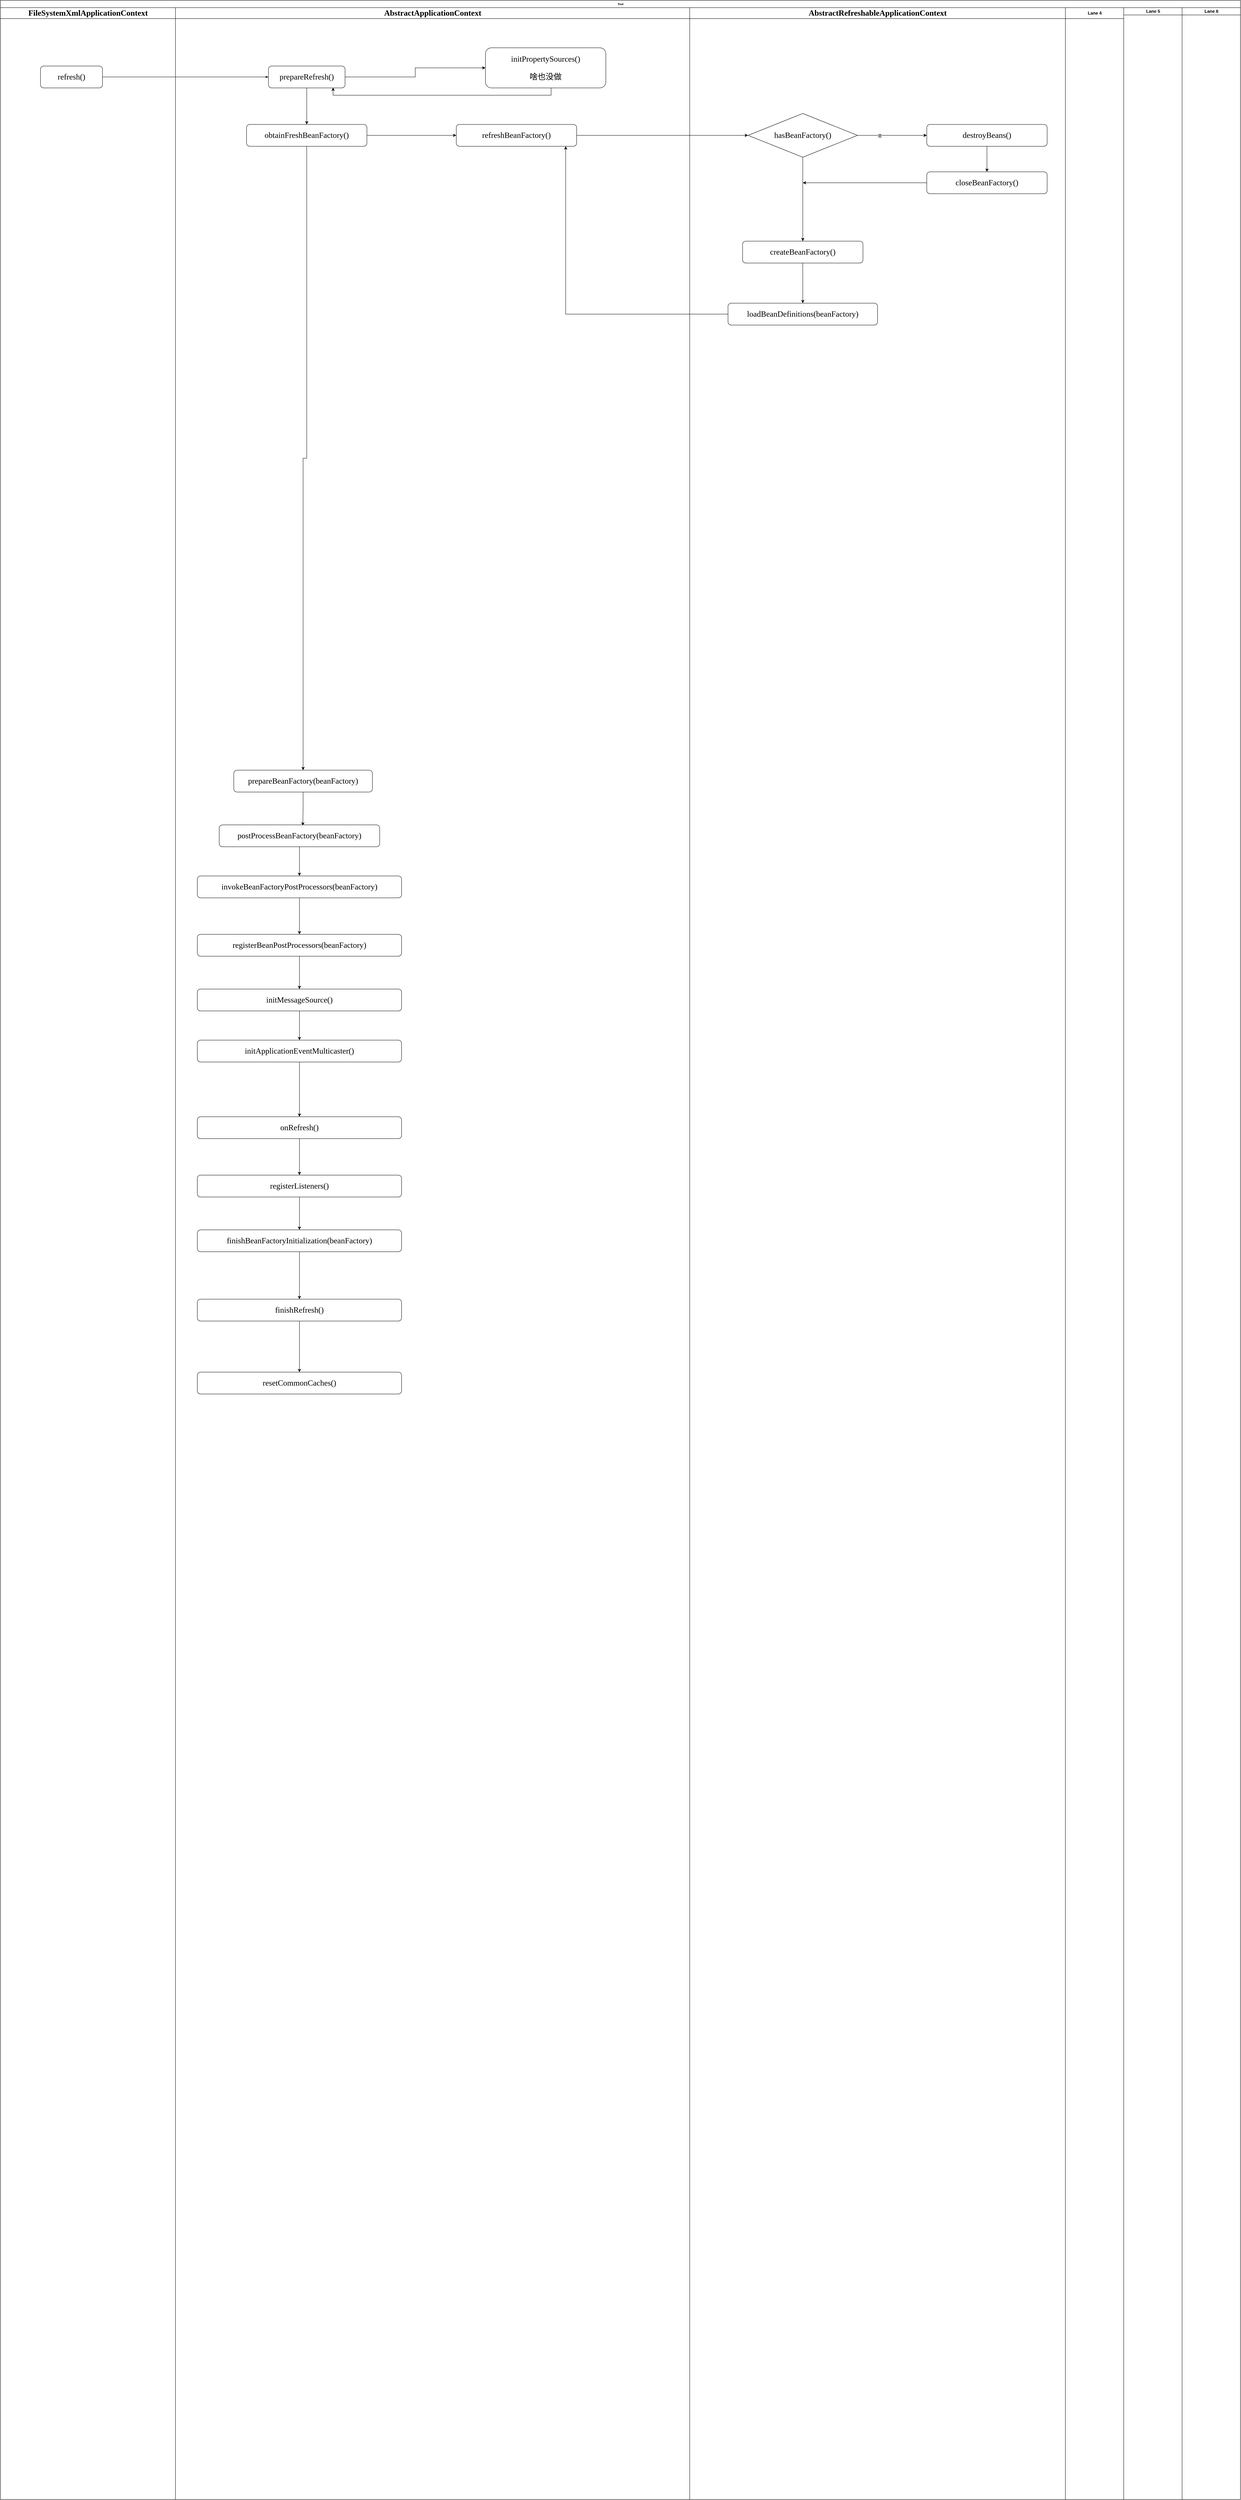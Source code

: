 <mxfile version="19.0.0" type="github">
  <diagram name="Page-1" id="74e2e168-ea6b-b213-b513-2b3c1d86103e">
    <mxGraphModel dx="1272" dy="1501" grid="1" gridSize="10" guides="1" tooltips="1" connect="1" arrows="1" fold="1" page="1" pageScale="1" pageWidth="1100" pageHeight="850" background="none" math="0" shadow="0">
      <root>
        <mxCell id="0" />
        <mxCell id="1" parent="0" />
        <mxCell id="77e6c97f196da883-1" value="Pool" style="swimlane;html=1;childLayout=stackLayout;startSize=20;rounded=0;shadow=0;labelBackgroundColor=none;strokeWidth=1;fontFamily=Verdana;fontSize=8;align=center;" parent="1" vertex="1">
          <mxGeometry x="70" y="-90" width="3400" height="6850" as="geometry" />
        </mxCell>
        <mxCell id="77e6c97f196da883-2" value="&lt;pre style=&quot;background-color: rgb(255, 255, 255); font-family: Consolas; font-size: 16.5pt;&quot;&gt;FileSystemXmlApplicationContext&lt;/pre&gt;" style="swimlane;html=1;startSize=30;" parent="77e6c97f196da883-1" vertex="1">
          <mxGeometry y="20" width="480" height="6830" as="geometry" />
        </mxCell>
        <mxCell id="77e6c97f196da883-8" value="&lt;pre style=&quot;background-color: rgb(255, 255, 255); font-family: Consolas; font-size: 16.5pt;&quot;&gt;refresh()&lt;/pre&gt;" style="rounded=1;whiteSpace=wrap;html=1;shadow=0;labelBackgroundColor=none;strokeWidth=1;fontFamily=Verdana;fontSize=8;align=center;" parent="77e6c97f196da883-2" vertex="1">
          <mxGeometry x="110" y="160" width="170" height="60" as="geometry" />
        </mxCell>
        <mxCell id="77e6c97f196da883-26" style="edgeStyle=orthogonalEdgeStyle;rounded=1;html=1;labelBackgroundColor=none;startArrow=none;startFill=0;startSize=5;endArrow=classicThin;endFill=1;endSize=5;jettySize=auto;orthogonalLoop=1;strokeWidth=1;fontFamily=Verdana;fontSize=8;entryX=0;entryY=0.5;entryDx=0;entryDy=0;" parent="77e6c97f196da883-1" source="77e6c97f196da883-8" target="O03f3KoqR2Wf6FTzpScs-3" edge="1">
          <mxGeometry relative="1" as="geometry">
            <mxPoint x="765" y="115" as="targetPoint" />
          </mxGeometry>
        </mxCell>
        <mxCell id="77e6c97f196da883-39" style="edgeStyle=orthogonalEdgeStyle;rounded=1;html=1;labelBackgroundColor=none;startArrow=none;startFill=0;startSize=5;endArrow=classicThin;endFill=1;endSize=5;jettySize=auto;orthogonalLoop=1;strokeWidth=1;fontFamily=Verdana;fontSize=8" parent="77e6c97f196da883-1" target="77e6c97f196da883-23" edge="1">
          <mxGeometry relative="1" as="geometry">
            <mxPoint x="1170" y="690" as="sourcePoint" />
          </mxGeometry>
        </mxCell>
        <mxCell id="77e6c97f196da883-40" style="edgeStyle=orthogonalEdgeStyle;rounded=1;html=1;labelBackgroundColor=none;startArrow=none;startFill=0;startSize=5;endArrow=classicThin;endFill=1;endSize=5;jettySize=auto;orthogonalLoop=1;strokeWidth=1;fontFamily=Verdana;fontSize=8" parent="77e6c97f196da883-1" target="77e6c97f196da883-24" edge="1">
          <mxGeometry relative="1" as="geometry">
            <mxPoint x="1340" y="690" as="sourcePoint" />
          </mxGeometry>
        </mxCell>
        <mxCell id="107ba76e4e335f99-3" style="edgeStyle=orthogonalEdgeStyle;rounded=1;html=1;labelBackgroundColor=none;startArrow=none;startFill=0;startSize=5;endArrow=classicThin;endFill=1;endSize=5;jettySize=auto;orthogonalLoop=1;strokeColor=#000000;strokeWidth=1;fontFamily=Verdana;fontSize=8;fontColor=#000000;" parent="77e6c97f196da883-1" source="77e6c97f196da883-22" edge="1">
          <mxGeometry relative="1" as="geometry">
            <mxPoint x="1180" y="610" as="targetPoint" />
          </mxGeometry>
        </mxCell>
        <mxCell id="77e6c97f196da883-3" value="&lt;pre style=&quot;background-color: rgb(255, 255, 255); font-family: Consolas; font-size: 16.5pt;&quot;&gt;AbstractApplicationContext&lt;/pre&gt;" style="swimlane;html=1;startSize=30;" parent="77e6c97f196da883-1" vertex="1">
          <mxGeometry x="480" y="20" width="1410" height="6830" as="geometry" />
        </mxCell>
        <mxCell id="O03f3KoqR2Wf6FTzpScs-29" style="edgeStyle=orthogonalEdgeStyle;rounded=0;orthogonalLoop=1;jettySize=auto;html=1;" edge="1" parent="77e6c97f196da883-3" source="O03f3KoqR2Wf6FTzpScs-3" target="O03f3KoqR2Wf6FTzpScs-24">
          <mxGeometry relative="1" as="geometry" />
        </mxCell>
        <mxCell id="O03f3KoqR2Wf6FTzpScs-57" style="edgeStyle=orthogonalEdgeStyle;rounded=0;orthogonalLoop=1;jettySize=auto;html=1;entryX=0;entryY=0.5;entryDx=0;entryDy=0;" edge="1" parent="77e6c97f196da883-3" source="O03f3KoqR2Wf6FTzpScs-3" target="O03f3KoqR2Wf6FTzpScs-49">
          <mxGeometry relative="1" as="geometry" />
        </mxCell>
        <mxCell id="O03f3KoqR2Wf6FTzpScs-3" value="&lt;pre style=&quot;background-color: rgb(255, 255, 255); font-family: Consolas; font-size: 16.5pt;&quot;&gt;&lt;pre style=&quot;font-family: Consolas; font-size: 16.5pt;&quot;&gt;prepareRefresh()&lt;/pre&gt;&lt;/pre&gt;" style="rounded=1;whiteSpace=wrap;html=1;shadow=0;labelBackgroundColor=none;strokeWidth=1;fontFamily=Verdana;fontSize=8;align=center;" vertex="1" parent="77e6c97f196da883-3">
          <mxGeometry x="255" y="160" width="210" height="60" as="geometry" />
        </mxCell>
        <mxCell id="O03f3KoqR2Wf6FTzpScs-30" style="edgeStyle=orthogonalEdgeStyle;rounded=0;orthogonalLoop=1;jettySize=auto;html=1;" edge="1" parent="77e6c97f196da883-3" source="O03f3KoqR2Wf6FTzpScs-24" target="O03f3KoqR2Wf6FTzpScs-25">
          <mxGeometry relative="1" as="geometry" />
        </mxCell>
        <mxCell id="O03f3KoqR2Wf6FTzpScs-169" style="edgeStyle=orthogonalEdgeStyle;rounded=0;orthogonalLoop=1;jettySize=auto;html=1;entryX=0;entryY=0.5;entryDx=0;entryDy=0;" edge="1" parent="77e6c97f196da883-3" source="O03f3KoqR2Wf6FTzpScs-24" target="O03f3KoqR2Wf6FTzpScs-105">
          <mxGeometry relative="1" as="geometry" />
        </mxCell>
        <mxCell id="O03f3KoqR2Wf6FTzpScs-24" value="&lt;pre style=&quot;background-color: rgb(255, 255, 255); font-family: Consolas; font-size: 16.5pt;&quot;&gt;&lt;pre style=&quot;font-family: Consolas; font-size: 16.5pt;&quot;&gt;obtainFreshBeanFactory()&lt;/pre&gt;&lt;/pre&gt;" style="rounded=1;whiteSpace=wrap;html=1;shadow=0;labelBackgroundColor=none;strokeWidth=1;fontFamily=Verdana;fontSize=8;align=center;" vertex="1" parent="77e6c97f196da883-3">
          <mxGeometry x="195" y="320" width="330" height="60" as="geometry" />
        </mxCell>
        <mxCell id="O03f3KoqR2Wf6FTzpScs-31" style="edgeStyle=orthogonalEdgeStyle;rounded=0;orthogonalLoop=1;jettySize=auto;html=1;entryX=0.521;entryY=0.032;entryDx=0;entryDy=0;entryPerimeter=0;" edge="1" parent="77e6c97f196da883-3" source="O03f3KoqR2Wf6FTzpScs-25" target="O03f3KoqR2Wf6FTzpScs-26">
          <mxGeometry relative="1" as="geometry" />
        </mxCell>
        <mxCell id="O03f3KoqR2Wf6FTzpScs-25" value="&lt;pre style=&quot;background-color: rgb(255, 255, 255); font-family: Consolas; font-size: 16.5pt;&quot;&gt;&lt;pre style=&quot;font-family: Consolas; font-size: 16.5pt;&quot;&gt;prepareBeanFactory(beanFactory)&lt;/pre&gt;&lt;/pre&gt;" style="rounded=1;whiteSpace=wrap;html=1;shadow=0;labelBackgroundColor=none;strokeWidth=1;fontFamily=Verdana;fontSize=8;align=center;" vertex="1" parent="77e6c97f196da883-3">
          <mxGeometry x="160" y="2090" width="380" height="60" as="geometry" />
        </mxCell>
        <mxCell id="O03f3KoqR2Wf6FTzpScs-32" style="edgeStyle=orthogonalEdgeStyle;rounded=0;orthogonalLoop=1;jettySize=auto;html=1;" edge="1" parent="77e6c97f196da883-3" source="O03f3KoqR2Wf6FTzpScs-26" target="O03f3KoqR2Wf6FTzpScs-27">
          <mxGeometry relative="1" as="geometry" />
        </mxCell>
        <mxCell id="O03f3KoqR2Wf6FTzpScs-26" value="&lt;pre style=&quot;background-color: rgb(255, 255, 255); font-family: Consolas; font-size: 16.5pt;&quot;&gt;&lt;pre style=&quot;font-family: Consolas; font-size: 16.5pt;&quot;&gt;postProcessBeanFactory(beanFactory)&lt;/pre&gt;&lt;/pre&gt;" style="rounded=1;whiteSpace=wrap;html=1;shadow=0;labelBackgroundColor=none;strokeWidth=1;fontFamily=Verdana;fontSize=8;align=center;" vertex="1" parent="77e6c97f196da883-3">
          <mxGeometry x="120" y="2240" width="440" height="60" as="geometry" />
        </mxCell>
        <mxCell id="O03f3KoqR2Wf6FTzpScs-41" style="edgeStyle=orthogonalEdgeStyle;rounded=0;orthogonalLoop=1;jettySize=auto;html=1;" edge="1" parent="77e6c97f196da883-3" source="O03f3KoqR2Wf6FTzpScs-27" target="O03f3KoqR2Wf6FTzpScs-33">
          <mxGeometry relative="1" as="geometry" />
        </mxCell>
        <mxCell id="O03f3KoqR2Wf6FTzpScs-27" value="&lt;pre style=&quot;background-color: rgb(255, 255, 255); font-family: Consolas; font-size: 16.5pt;&quot;&gt;&lt;pre style=&quot;font-family: Consolas; font-size: 16.5pt;&quot;&gt;invokeBeanFactoryPostProcessors(beanFactory)&lt;/pre&gt;&lt;/pre&gt;" style="rounded=1;whiteSpace=wrap;html=1;shadow=0;labelBackgroundColor=none;strokeWidth=1;fontFamily=Verdana;fontSize=8;align=center;" vertex="1" parent="77e6c97f196da883-3">
          <mxGeometry x="60" y="2380" width="560" height="60" as="geometry" />
        </mxCell>
        <mxCell id="O03f3KoqR2Wf6FTzpScs-42" style="edgeStyle=orthogonalEdgeStyle;rounded=0;orthogonalLoop=1;jettySize=auto;html=1;entryX=0.5;entryY=0;entryDx=0;entryDy=0;" edge="1" parent="77e6c97f196da883-3" source="O03f3KoqR2Wf6FTzpScs-33" target="O03f3KoqR2Wf6FTzpScs-34">
          <mxGeometry relative="1" as="geometry" />
        </mxCell>
        <mxCell id="O03f3KoqR2Wf6FTzpScs-33" value="&lt;pre style=&quot;background-color: rgb(255, 255, 255); font-family: Consolas; font-size: 16.5pt;&quot;&gt;&lt;pre style=&quot;font-family: Consolas; font-size: 16.5pt;&quot;&gt;registerBeanPostProcessors(beanFactory)&lt;/pre&gt;&lt;/pre&gt;" style="rounded=1;whiteSpace=wrap;html=1;shadow=0;labelBackgroundColor=none;strokeWidth=1;fontFamily=Verdana;fontSize=8;align=center;" vertex="1" parent="77e6c97f196da883-3">
          <mxGeometry x="60" y="2540" width="560" height="60" as="geometry" />
        </mxCell>
        <mxCell id="O03f3KoqR2Wf6FTzpScs-43" style="edgeStyle=orthogonalEdgeStyle;rounded=0;orthogonalLoop=1;jettySize=auto;html=1;" edge="1" parent="77e6c97f196da883-3" source="O03f3KoqR2Wf6FTzpScs-34" target="O03f3KoqR2Wf6FTzpScs-35">
          <mxGeometry relative="1" as="geometry" />
        </mxCell>
        <mxCell id="O03f3KoqR2Wf6FTzpScs-34" value="&lt;pre style=&quot;background-color: rgb(255, 255, 255); font-family: Consolas; font-size: 16.5pt;&quot;&gt;&lt;pre style=&quot;font-family: Consolas; font-size: 16.5pt;&quot;&gt;initMessageSource()&lt;/pre&gt;&lt;/pre&gt;" style="rounded=1;whiteSpace=wrap;html=1;shadow=0;labelBackgroundColor=none;strokeWidth=1;fontFamily=Verdana;fontSize=8;align=center;" vertex="1" parent="77e6c97f196da883-3">
          <mxGeometry x="60" y="2690" width="560" height="60" as="geometry" />
        </mxCell>
        <mxCell id="O03f3KoqR2Wf6FTzpScs-44" style="edgeStyle=orthogonalEdgeStyle;rounded=0;orthogonalLoop=1;jettySize=auto;html=1;" edge="1" parent="77e6c97f196da883-3" source="O03f3KoqR2Wf6FTzpScs-35" target="O03f3KoqR2Wf6FTzpScs-36">
          <mxGeometry relative="1" as="geometry" />
        </mxCell>
        <mxCell id="O03f3KoqR2Wf6FTzpScs-35" value="&lt;pre style=&quot;background-color: rgb(255, 255, 255); font-family: Consolas; font-size: 16.5pt;&quot;&gt;&lt;pre style=&quot;font-family: Consolas; font-size: 16.5pt;&quot;&gt;initApplicationEventMulticaster()&lt;/pre&gt;&lt;/pre&gt;" style="rounded=1;whiteSpace=wrap;html=1;shadow=0;labelBackgroundColor=none;strokeWidth=1;fontFamily=Verdana;fontSize=8;align=center;" vertex="1" parent="77e6c97f196da883-3">
          <mxGeometry x="60" y="2830" width="560" height="60" as="geometry" />
        </mxCell>
        <mxCell id="O03f3KoqR2Wf6FTzpScs-45" style="edgeStyle=orthogonalEdgeStyle;rounded=0;orthogonalLoop=1;jettySize=auto;html=1;" edge="1" parent="77e6c97f196da883-3" source="O03f3KoqR2Wf6FTzpScs-36" target="O03f3KoqR2Wf6FTzpScs-37">
          <mxGeometry relative="1" as="geometry" />
        </mxCell>
        <mxCell id="O03f3KoqR2Wf6FTzpScs-36" value="&lt;pre style=&quot;background-color: rgb(255, 255, 255); font-family: Consolas; font-size: 16.5pt;&quot;&gt;&lt;pre style=&quot;font-family: Consolas; font-size: 16.5pt;&quot;&gt;onRefresh()&lt;/pre&gt;&lt;/pre&gt;" style="rounded=1;whiteSpace=wrap;html=1;shadow=0;labelBackgroundColor=none;strokeWidth=1;fontFamily=Verdana;fontSize=8;align=center;" vertex="1" parent="77e6c97f196da883-3">
          <mxGeometry x="60" y="3040" width="560" height="60" as="geometry" />
        </mxCell>
        <mxCell id="O03f3KoqR2Wf6FTzpScs-46" style="edgeStyle=orthogonalEdgeStyle;rounded=0;orthogonalLoop=1;jettySize=auto;html=1;" edge="1" parent="77e6c97f196da883-3" source="O03f3KoqR2Wf6FTzpScs-37" target="O03f3KoqR2Wf6FTzpScs-38">
          <mxGeometry relative="1" as="geometry" />
        </mxCell>
        <mxCell id="O03f3KoqR2Wf6FTzpScs-37" value="&lt;pre style=&quot;background-color: rgb(255, 255, 255); font-family: Consolas; font-size: 16.5pt;&quot;&gt;&lt;pre style=&quot;font-family: Consolas; font-size: 16.5pt;&quot;&gt;registerListeners()&lt;/pre&gt;&lt;/pre&gt;" style="rounded=1;whiteSpace=wrap;html=1;shadow=0;labelBackgroundColor=none;strokeWidth=1;fontFamily=Verdana;fontSize=8;align=center;" vertex="1" parent="77e6c97f196da883-3">
          <mxGeometry x="60" y="3200" width="560" height="60" as="geometry" />
        </mxCell>
        <mxCell id="O03f3KoqR2Wf6FTzpScs-47" style="edgeStyle=orthogonalEdgeStyle;rounded=0;orthogonalLoop=1;jettySize=auto;html=1;" edge="1" parent="77e6c97f196da883-3" source="O03f3KoqR2Wf6FTzpScs-38" target="O03f3KoqR2Wf6FTzpScs-39">
          <mxGeometry relative="1" as="geometry" />
        </mxCell>
        <mxCell id="O03f3KoqR2Wf6FTzpScs-38" value="&lt;pre style=&quot;background-color: rgb(255, 255, 255); font-family: Consolas; font-size: 16.5pt;&quot;&gt;&lt;pre style=&quot;font-family: Consolas; font-size: 16.5pt;&quot;&gt;finishBeanFactoryInitialization(beanFactory)&lt;/pre&gt;&lt;/pre&gt;" style="rounded=1;whiteSpace=wrap;html=1;shadow=0;labelBackgroundColor=none;strokeWidth=1;fontFamily=Verdana;fontSize=8;align=center;" vertex="1" parent="77e6c97f196da883-3">
          <mxGeometry x="60" y="3350" width="560" height="60" as="geometry" />
        </mxCell>
        <mxCell id="O03f3KoqR2Wf6FTzpScs-48" style="edgeStyle=orthogonalEdgeStyle;rounded=0;orthogonalLoop=1;jettySize=auto;html=1;" edge="1" parent="77e6c97f196da883-3" source="O03f3KoqR2Wf6FTzpScs-39" target="O03f3KoqR2Wf6FTzpScs-40">
          <mxGeometry relative="1" as="geometry" />
        </mxCell>
        <mxCell id="O03f3KoqR2Wf6FTzpScs-39" value="&lt;pre style=&quot;background-color: rgb(255, 255, 255); font-family: Consolas; font-size: 16.5pt;&quot;&gt;&lt;pre style=&quot;font-family: Consolas; font-size: 16.5pt;&quot;&gt;finishRefresh()&lt;/pre&gt;&lt;/pre&gt;" style="rounded=1;whiteSpace=wrap;html=1;shadow=0;labelBackgroundColor=none;strokeWidth=1;fontFamily=Verdana;fontSize=8;align=center;" vertex="1" parent="77e6c97f196da883-3">
          <mxGeometry x="60" y="3540" width="560" height="60" as="geometry" />
        </mxCell>
        <mxCell id="O03f3KoqR2Wf6FTzpScs-40" value="&lt;pre style=&quot;background-color: rgb(255, 255, 255); font-family: Consolas; font-size: 16.5pt;&quot;&gt;&lt;pre style=&quot;font-family: Consolas; font-size: 16.5pt;&quot;&gt;resetCommonCaches()&lt;/pre&gt;&lt;/pre&gt;" style="rounded=1;whiteSpace=wrap;html=1;shadow=0;labelBackgroundColor=none;strokeWidth=1;fontFamily=Verdana;fontSize=8;align=center;" vertex="1" parent="77e6c97f196da883-3">
          <mxGeometry x="60" y="3740" width="560" height="60" as="geometry" />
        </mxCell>
        <mxCell id="O03f3KoqR2Wf6FTzpScs-59" style="edgeStyle=orthogonalEdgeStyle;rounded=0;orthogonalLoop=1;jettySize=auto;html=1;entryX=0.844;entryY=0.986;entryDx=0;entryDy=0;entryPerimeter=0;" edge="1" parent="77e6c97f196da883-3" source="O03f3KoqR2Wf6FTzpScs-49" target="O03f3KoqR2Wf6FTzpScs-3">
          <mxGeometry relative="1" as="geometry">
            <Array as="points">
              <mxPoint x="1030" y="240" />
              <mxPoint x="432" y="240" />
            </Array>
          </mxGeometry>
        </mxCell>
        <mxCell id="O03f3KoqR2Wf6FTzpScs-49" value="&lt;pre style=&quot;background-color: rgb(255, 255, 255); font-family: Consolas; font-size: 16.5pt;&quot;&gt;&lt;pre style=&quot;font-family: Consolas; font-size: 16.5pt;&quot;&gt;initPropertySources()&lt;/pre&gt;&lt;pre style=&quot;font-family: Consolas; font-size: 16.5pt;&quot;&gt;啥也没做&lt;/pre&gt;&lt;/pre&gt;" style="rounded=1;whiteSpace=wrap;html=1;shadow=0;labelBackgroundColor=none;strokeWidth=1;fontFamily=Verdana;fontSize=8;align=center;" vertex="1" parent="77e6c97f196da883-3">
          <mxGeometry x="850" y="110" width="330" height="110" as="geometry" />
        </mxCell>
        <mxCell id="O03f3KoqR2Wf6FTzpScs-105" value="&lt;pre style=&quot;background-color: rgb(255, 255, 255); font-family: Consolas; font-size: 16.5pt;&quot;&gt;&lt;pre style=&quot;font-family: Consolas; font-size: 16.5pt;&quot;&gt;refreshBeanFactory()&lt;/pre&gt;&lt;/pre&gt;" style="rounded=1;whiteSpace=wrap;html=1;shadow=0;labelBackgroundColor=none;strokeWidth=1;fontFamily=Verdana;fontSize=8;align=center;" vertex="1" parent="77e6c97f196da883-3">
          <mxGeometry x="770" y="320" width="330" height="60" as="geometry" />
        </mxCell>
        <mxCell id="77e6c97f196da883-4" value="&lt;pre style=&quot;background-color: rgb(255, 255, 255); font-family: Consolas; font-size: 16.5pt;&quot;&gt;AbstractRefreshableApplicationContext&lt;/pre&gt;" style="swimlane;html=1;startSize=30;" parent="77e6c97f196da883-1" vertex="1">
          <mxGeometry x="1890" y="20" width="1030" height="6830" as="geometry" />
        </mxCell>
        <mxCell id="O03f3KoqR2Wf6FTzpScs-158" style="edgeStyle=orthogonalEdgeStyle;rounded=0;orthogonalLoop=1;jettySize=auto;html=1;" edge="1" parent="77e6c97f196da883-4" source="O03f3KoqR2Wf6FTzpScs-106" target="O03f3KoqR2Wf6FTzpScs-109">
          <mxGeometry relative="1" as="geometry" />
        </mxCell>
        <mxCell id="O03f3KoqR2Wf6FTzpScs-160" value="是" style="edgeLabel;html=1;align=center;verticalAlign=middle;resizable=0;points=[];" vertex="1" connectable="0" parent="O03f3KoqR2Wf6FTzpScs-158">
          <mxGeometry x="-0.357" y="-1" relative="1" as="geometry">
            <mxPoint as="offset" />
          </mxGeometry>
        </mxCell>
        <mxCell id="O03f3KoqR2Wf6FTzpScs-163" style="edgeStyle=orthogonalEdgeStyle;rounded=0;orthogonalLoop=1;jettySize=auto;html=1;" edge="1" parent="77e6c97f196da883-4" source="O03f3KoqR2Wf6FTzpScs-106" target="O03f3KoqR2Wf6FTzpScs-161">
          <mxGeometry relative="1" as="geometry" />
        </mxCell>
        <mxCell id="O03f3KoqR2Wf6FTzpScs-106" value="&lt;pre style=&quot;background-color: rgb(255, 255, 255); font-family: Consolas; font-size: 16.5pt;&quot;&gt;hasBeanFactory()&lt;/pre&gt;" style="rhombus;whiteSpace=wrap;html=1;" vertex="1" parent="77e6c97f196da883-4">
          <mxGeometry x="160" y="290" width="300" height="120" as="geometry" />
        </mxCell>
        <mxCell id="O03f3KoqR2Wf6FTzpScs-159" style="edgeStyle=orthogonalEdgeStyle;rounded=0;orthogonalLoop=1;jettySize=auto;html=1;" edge="1" parent="77e6c97f196da883-4" source="O03f3KoqR2Wf6FTzpScs-109" target="O03f3KoqR2Wf6FTzpScs-157">
          <mxGeometry relative="1" as="geometry" />
        </mxCell>
        <mxCell id="O03f3KoqR2Wf6FTzpScs-109" value="&lt;pre style=&quot;background-color: rgb(255, 255, 255); font-family: Consolas; font-size: 16.5pt;&quot;&gt;&lt;pre style=&quot;font-family: Consolas; font-size: 16.5pt;&quot;&gt;destroyBeans()&lt;/pre&gt;&lt;/pre&gt;" style="rounded=1;whiteSpace=wrap;html=1;shadow=0;labelBackgroundColor=none;strokeWidth=1;fontFamily=Verdana;fontSize=8;align=center;" vertex="1" parent="77e6c97f196da883-4">
          <mxGeometry x="650" y="320" width="330" height="60" as="geometry" />
        </mxCell>
        <mxCell id="O03f3KoqR2Wf6FTzpScs-157" value="&lt;pre style=&quot;background-color: rgb(255, 255, 255); font-family: Consolas; font-size: 16.5pt;&quot;&gt;&lt;pre style=&quot;font-family: Consolas; font-size: 16.5pt;&quot;&gt;closeBeanFactory()&lt;/pre&gt;&lt;/pre&gt;" style="rounded=1;whiteSpace=wrap;html=1;shadow=0;labelBackgroundColor=none;strokeWidth=1;fontFamily=Verdana;fontSize=8;align=center;" vertex="1" parent="77e6c97f196da883-4">
          <mxGeometry x="650" y="450" width="330" height="60" as="geometry" />
        </mxCell>
        <mxCell id="O03f3KoqR2Wf6FTzpScs-166" style="edgeStyle=orthogonalEdgeStyle;rounded=0;orthogonalLoop=1;jettySize=auto;html=1;" edge="1" parent="77e6c97f196da883-4" source="O03f3KoqR2Wf6FTzpScs-161" target="O03f3KoqR2Wf6FTzpScs-165">
          <mxGeometry relative="1" as="geometry" />
        </mxCell>
        <mxCell id="O03f3KoqR2Wf6FTzpScs-161" value="&lt;pre style=&quot;background-color: rgb(255, 255, 255); font-family: Consolas; font-size: 16.5pt;&quot;&gt;&lt;pre style=&quot;font-family: Consolas; font-size: 16.5pt;&quot;&gt;createBeanFactory()&lt;/pre&gt;&lt;/pre&gt;" style="rounded=1;whiteSpace=wrap;html=1;shadow=0;labelBackgroundColor=none;strokeWidth=1;fontFamily=Verdana;fontSize=8;align=center;" vertex="1" parent="77e6c97f196da883-4">
          <mxGeometry x="145" y="640" width="330" height="60" as="geometry" />
        </mxCell>
        <mxCell id="O03f3KoqR2Wf6FTzpScs-165" value="&lt;pre style=&quot;background-color: rgb(255, 255, 255); font-family: Consolas; font-size: 16.5pt;&quot;&gt;&lt;pre style=&quot;font-family: Consolas; font-size: 16.5pt;&quot;&gt;loadBeanDefinitions(beanFactory)&lt;/pre&gt;&lt;/pre&gt;" style="rounded=1;whiteSpace=wrap;html=1;shadow=0;labelBackgroundColor=none;strokeWidth=1;fontFamily=Verdana;fontSize=8;align=center;" vertex="1" parent="77e6c97f196da883-4">
          <mxGeometry x="105" y="810" width="410" height="60" as="geometry" />
        </mxCell>
        <mxCell id="77e6c97f196da883-5" value="Lane 4" style="swimlane;html=1;startSize=30;" parent="77e6c97f196da883-1" vertex="1">
          <mxGeometry x="2920" y="20" width="160" height="6830" as="geometry" />
        </mxCell>
        <mxCell id="77e6c97f196da883-34" style="edgeStyle=orthogonalEdgeStyle;rounded=1;html=1;labelBackgroundColor=none;startArrow=none;startFill=0;startSize=5;endArrow=classicThin;endFill=1;endSize=5;jettySize=auto;orthogonalLoop=1;strokeColor=#000000;strokeWidth=1;fontFamily=Verdana;fontSize=8;fontColor=#000000;" parent="77e6c97f196da883-5" source="77e6c97f196da883-15" edge="1">
          <mxGeometry relative="1" as="geometry">
            <mxPoint x="80" y="320" as="targetPoint" />
          </mxGeometry>
        </mxCell>
        <mxCell id="77e6c97f196da883-6" value="Lane 5" style="swimlane;html=1;startSize=20;" parent="77e6c97f196da883-1" vertex="1">
          <mxGeometry x="3080" y="20" width="160" height="6830" as="geometry" />
        </mxCell>
        <mxCell id="77e6c97f196da883-37" style="edgeStyle=orthogonalEdgeStyle;rounded=1;html=1;labelBackgroundColor=none;startArrow=none;startFill=0;startSize=5;endArrow=classicThin;endFill=1;endSize=5;jettySize=auto;orthogonalLoop=1;strokeWidth=1;fontFamily=Verdana;fontSize=8" parent="77e6c97f196da883-6" target="77e6c97f196da883-21" edge="1">
          <mxGeometry relative="1" as="geometry">
            <mxPoint x="80" y="460" as="sourcePoint" />
          </mxGeometry>
        </mxCell>
        <mxCell id="77e6c97f196da883-38" style="edgeStyle=orthogonalEdgeStyle;rounded=1;html=1;labelBackgroundColor=none;startArrow=none;startFill=0;startSize=5;endArrow=classicThin;endFill=1;endSize=5;jettySize=auto;orthogonalLoop=1;strokeWidth=1;fontFamily=Verdana;fontSize=8" parent="77e6c97f196da883-6" source="77e6c97f196da883-21" edge="1">
          <mxGeometry relative="1" as="geometry">
            <mxPoint x="80" y="560" as="targetPoint" />
          </mxGeometry>
        </mxCell>
        <mxCell id="77e6c97f196da883-7" value="Lane 6" style="swimlane;html=1;startSize=20;" parent="77e6c97f196da883-1" vertex="1">
          <mxGeometry x="3240" y="20" width="160" height="6830" as="geometry" />
        </mxCell>
        <mxCell id="O03f3KoqR2Wf6FTzpScs-162" style="edgeStyle=orthogonalEdgeStyle;rounded=0;orthogonalLoop=1;jettySize=auto;html=1;entryX=0;entryY=0.5;entryDx=0;entryDy=0;" edge="1" parent="77e6c97f196da883-1" source="O03f3KoqR2Wf6FTzpScs-105" target="O03f3KoqR2Wf6FTzpScs-106">
          <mxGeometry relative="1" as="geometry" />
        </mxCell>
        <mxCell id="O03f3KoqR2Wf6FTzpScs-168" style="edgeStyle=orthogonalEdgeStyle;rounded=0;orthogonalLoop=1;jettySize=auto;html=1;" edge="1" parent="77e6c97f196da883-1" source="O03f3KoqR2Wf6FTzpScs-165" target="O03f3KoqR2Wf6FTzpScs-105">
          <mxGeometry relative="1" as="geometry">
            <Array as="points">
              <mxPoint x="1550" y="860" />
            </Array>
          </mxGeometry>
        </mxCell>
        <mxCell id="O03f3KoqR2Wf6FTzpScs-164" style="edgeStyle=orthogonalEdgeStyle;rounded=0;orthogonalLoop=1;jettySize=auto;html=1;" edge="1" parent="1" source="O03f3KoqR2Wf6FTzpScs-157">
          <mxGeometry relative="1" as="geometry">
            <mxPoint x="2270" y="410" as="targetPoint" />
          </mxGeometry>
        </mxCell>
      </root>
    </mxGraphModel>
  </diagram>
</mxfile>
